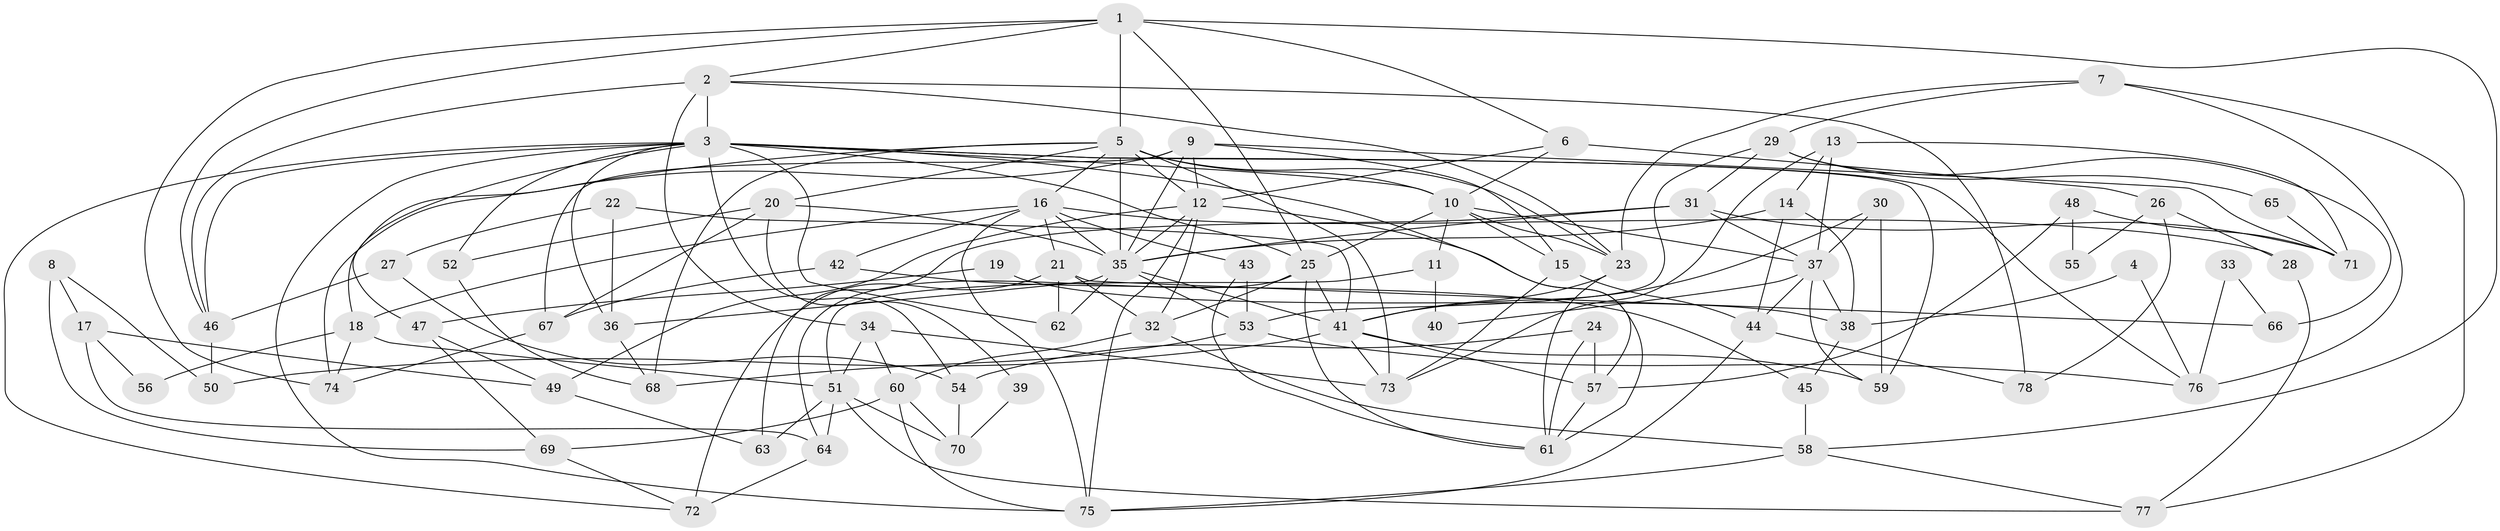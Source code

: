 // original degree distribution, {5: 0.23636363636363636, 3: 0.2909090909090909, 4: 0.3090909090909091, 2: 0.08181818181818182, 7: 0.03636363636363636, 6: 0.03636363636363636, 8: 0.00909090909090909}
// Generated by graph-tools (version 1.1) at 2025/51/03/04/25 22:51:00]
// undirected, 78 vertices, 179 edges
graph export_dot {
  node [color=gray90,style=filled];
  1;
  2;
  3;
  4;
  5;
  6;
  7;
  8;
  9;
  10;
  11;
  12;
  13;
  14;
  15;
  16;
  17;
  18;
  19;
  20;
  21;
  22;
  23;
  24;
  25;
  26;
  27;
  28;
  29;
  30;
  31;
  32;
  33;
  34;
  35;
  36;
  37;
  38;
  39;
  40;
  41;
  42;
  43;
  44;
  45;
  46;
  47;
  48;
  49;
  50;
  51;
  52;
  53;
  54;
  55;
  56;
  57;
  58;
  59;
  60;
  61;
  62;
  63;
  64;
  65;
  66;
  67;
  68;
  69;
  70;
  71;
  72;
  73;
  74;
  75;
  76;
  77;
  78;
  1 -- 2 [weight=1.0];
  1 -- 5 [weight=1.0];
  1 -- 6 [weight=1.0];
  1 -- 25 [weight=1.0];
  1 -- 46 [weight=1.0];
  1 -- 58 [weight=1.0];
  1 -- 74 [weight=1.0];
  2 -- 3 [weight=1.0];
  2 -- 23 [weight=1.0];
  2 -- 34 [weight=2.0];
  2 -- 46 [weight=1.0];
  2 -- 78 [weight=1.0];
  3 -- 10 [weight=1.0];
  3 -- 25 [weight=1.0];
  3 -- 36 [weight=1.0];
  3 -- 46 [weight=1.0];
  3 -- 47 [weight=1.0];
  3 -- 52 [weight=1.0];
  3 -- 54 [weight=1.0];
  3 -- 57 [weight=1.0];
  3 -- 59 [weight=1.0];
  3 -- 62 [weight=1.0];
  3 -- 72 [weight=1.0];
  3 -- 75 [weight=1.0];
  3 -- 76 [weight=1.0];
  4 -- 38 [weight=1.0];
  4 -- 76 [weight=1.0];
  5 -- 10 [weight=1.0];
  5 -- 12 [weight=1.0];
  5 -- 16 [weight=1.0];
  5 -- 18 [weight=1.0];
  5 -- 20 [weight=1.0];
  5 -- 23 [weight=1.0];
  5 -- 35 [weight=1.0];
  5 -- 68 [weight=1.0];
  5 -- 73 [weight=1.0];
  6 -- 10 [weight=1.0];
  6 -- 12 [weight=1.0];
  6 -- 26 [weight=1.0];
  7 -- 23 [weight=1.0];
  7 -- 29 [weight=1.0];
  7 -- 76 [weight=1.0];
  7 -- 77 [weight=1.0];
  8 -- 17 [weight=1.0];
  8 -- 50 [weight=1.0];
  8 -- 69 [weight=1.0];
  9 -- 12 [weight=1.0];
  9 -- 15 [weight=1.0];
  9 -- 35 [weight=1.0];
  9 -- 67 [weight=1.0];
  9 -- 71 [weight=1.0];
  9 -- 74 [weight=1.0];
  10 -- 11 [weight=1.0];
  10 -- 15 [weight=1.0];
  10 -- 23 [weight=1.0];
  10 -- 25 [weight=2.0];
  10 -- 37 [weight=1.0];
  11 -- 40 [weight=1.0];
  11 -- 51 [weight=1.0];
  12 -- 32 [weight=1.0];
  12 -- 35 [weight=1.0];
  12 -- 49 [weight=1.0];
  12 -- 61 [weight=2.0];
  12 -- 75 [weight=1.0];
  13 -- 14 [weight=1.0];
  13 -- 37 [weight=1.0];
  13 -- 71 [weight=1.0];
  13 -- 73 [weight=1.0];
  14 -- 35 [weight=1.0];
  14 -- 38 [weight=1.0];
  14 -- 44 [weight=1.0];
  15 -- 44 [weight=1.0];
  15 -- 73 [weight=1.0];
  16 -- 18 [weight=1.0];
  16 -- 21 [weight=1.0];
  16 -- 28 [weight=1.0];
  16 -- 35 [weight=1.0];
  16 -- 42 [weight=1.0];
  16 -- 43 [weight=1.0];
  16 -- 75 [weight=1.0];
  17 -- 49 [weight=1.0];
  17 -- 56 [weight=1.0];
  17 -- 64 [weight=1.0];
  18 -- 51 [weight=1.0];
  18 -- 56 [weight=1.0];
  18 -- 74 [weight=1.0];
  19 -- 38 [weight=1.0];
  19 -- 47 [weight=1.0];
  20 -- 35 [weight=1.0];
  20 -- 39 [weight=1.0];
  20 -- 52 [weight=1.0];
  20 -- 67 [weight=1.0];
  21 -- 32 [weight=1.0];
  21 -- 62 [weight=1.0];
  21 -- 66 [weight=1.0];
  21 -- 72 [weight=1.0];
  22 -- 27 [weight=1.0];
  22 -- 36 [weight=1.0];
  22 -- 41 [weight=1.0];
  23 -- 41 [weight=1.0];
  23 -- 61 [weight=1.0];
  24 -- 54 [weight=1.0];
  24 -- 57 [weight=1.0];
  24 -- 61 [weight=1.0];
  25 -- 32 [weight=1.0];
  25 -- 41 [weight=1.0];
  25 -- 61 [weight=1.0];
  25 -- 64 [weight=1.0];
  26 -- 28 [weight=1.0];
  26 -- 55 [weight=1.0];
  26 -- 78 [weight=1.0];
  27 -- 46 [weight=1.0];
  27 -- 54 [weight=1.0];
  28 -- 77 [weight=1.0];
  29 -- 31 [weight=1.0];
  29 -- 53 [weight=1.0];
  29 -- 65 [weight=1.0];
  29 -- 66 [weight=1.0];
  30 -- 37 [weight=1.0];
  30 -- 41 [weight=1.0];
  30 -- 59 [weight=1.0];
  31 -- 35 [weight=1.0];
  31 -- 37 [weight=1.0];
  31 -- 63 [weight=1.0];
  31 -- 71 [weight=1.0];
  32 -- 58 [weight=1.0];
  32 -- 60 [weight=1.0];
  33 -- 66 [weight=1.0];
  33 -- 76 [weight=1.0];
  34 -- 51 [weight=1.0];
  34 -- 60 [weight=1.0];
  34 -- 73 [weight=1.0];
  35 -- 36 [weight=1.0];
  35 -- 41 [weight=1.0];
  35 -- 53 [weight=1.0];
  35 -- 62 [weight=1.0];
  36 -- 68 [weight=1.0];
  37 -- 38 [weight=1.0];
  37 -- 40 [weight=1.0];
  37 -- 44 [weight=1.0];
  37 -- 59 [weight=1.0];
  38 -- 45 [weight=1.0];
  39 -- 70 [weight=1.0];
  41 -- 50 [weight=1.0];
  41 -- 57 [weight=1.0];
  41 -- 59 [weight=1.0];
  41 -- 73 [weight=1.0];
  42 -- 45 [weight=1.0];
  42 -- 67 [weight=1.0];
  43 -- 53 [weight=1.0];
  43 -- 61 [weight=1.0];
  44 -- 75 [weight=1.0];
  44 -- 78 [weight=1.0];
  45 -- 58 [weight=1.0];
  46 -- 50 [weight=1.0];
  47 -- 49 [weight=1.0];
  47 -- 69 [weight=1.0];
  48 -- 55 [weight=1.0];
  48 -- 57 [weight=1.0];
  48 -- 71 [weight=1.0];
  49 -- 63 [weight=1.0];
  51 -- 63 [weight=1.0];
  51 -- 64 [weight=1.0];
  51 -- 70 [weight=1.0];
  51 -- 77 [weight=1.0];
  52 -- 68 [weight=1.0];
  53 -- 68 [weight=1.0];
  53 -- 76 [weight=1.0];
  54 -- 70 [weight=1.0];
  57 -- 61 [weight=1.0];
  58 -- 75 [weight=1.0];
  58 -- 77 [weight=1.0];
  60 -- 69 [weight=1.0];
  60 -- 70 [weight=1.0];
  60 -- 75 [weight=1.0];
  64 -- 72 [weight=1.0];
  65 -- 71 [weight=1.0];
  67 -- 74 [weight=1.0];
  69 -- 72 [weight=1.0];
}
